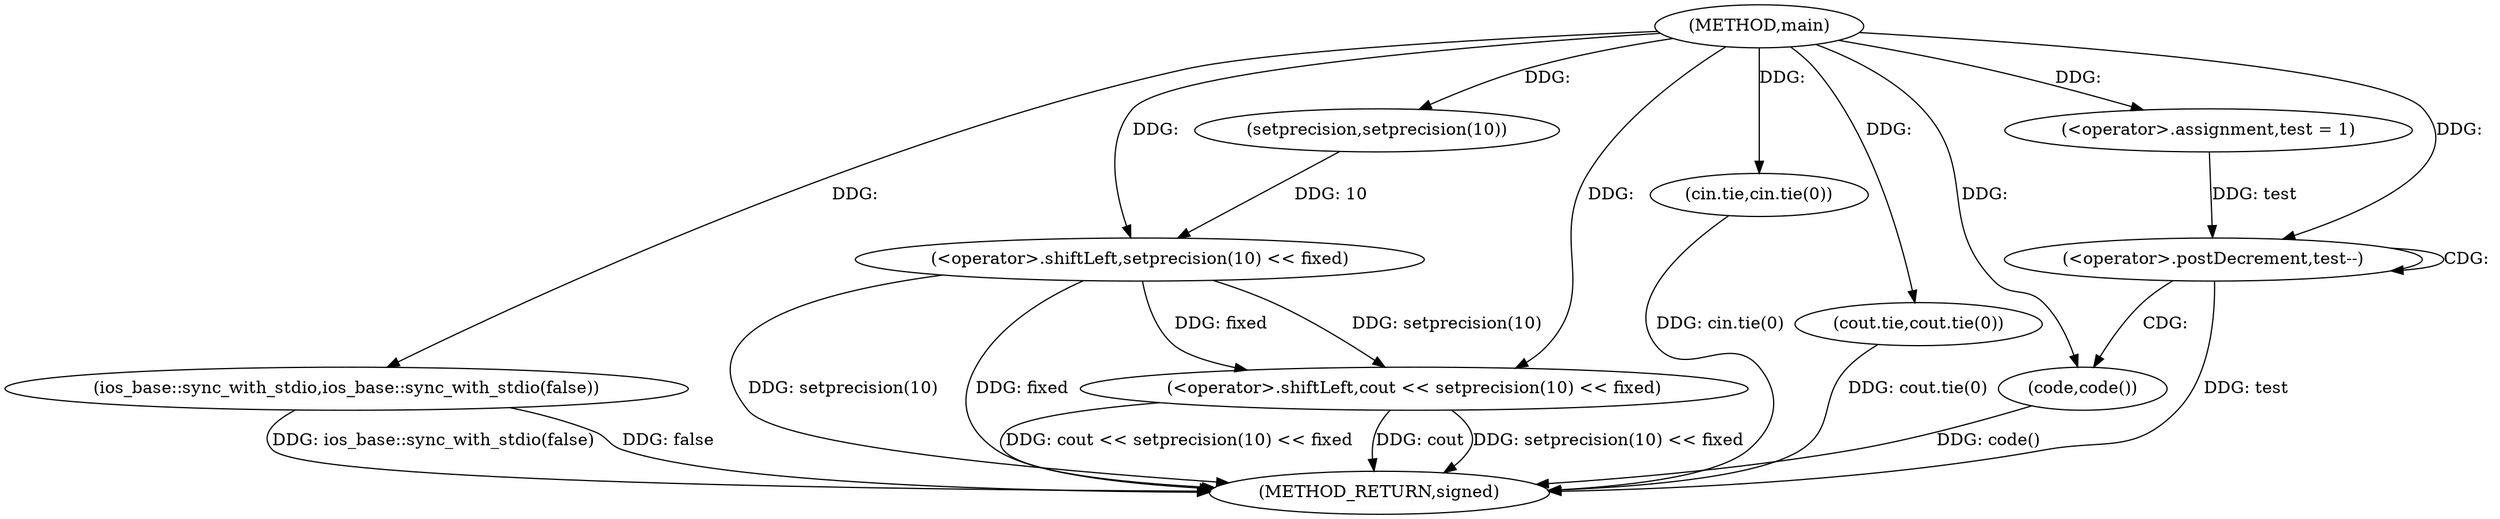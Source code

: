 digraph "main" {  
"1000209" [label = "(METHOD,main)" ]
"1000233" [label = "(METHOD_RETURN,signed)" ]
"1000212" [label = "(<operator>.assignment,test = 1)" ]
"1000215" [label = "(ios_base::sync_with_stdio,ios_base::sync_with_stdio(false))" ]
"1000222" [label = "(<operator>.shiftLeft,cout << setprecision(10) << fixed)" ]
"1000218" [label = "(cin.tie,cin.tie(0))" ]
"1000220" [label = "(cout.tie,cout.tie(0))" ]
"1000230" [label = "(<operator>.postDecrement,test--)" ]
"1000232" [label = "(code,code())" ]
"1000224" [label = "(<operator>.shiftLeft,setprecision(10) << fixed)" ]
"1000225" [label = "(setprecision,setprecision(10))" ]
  "1000215" -> "1000233"  [ label = "DDG: ios_base::sync_with_stdio(false)"] 
  "1000218" -> "1000233"  [ label = "DDG: cin.tie(0)"] 
  "1000220" -> "1000233"  [ label = "DDG: cout.tie(0)"] 
  "1000224" -> "1000233"  [ label = "DDG: setprecision(10)"] 
  "1000222" -> "1000233"  [ label = "DDG: setprecision(10) << fixed"] 
  "1000222" -> "1000233"  [ label = "DDG: cout << setprecision(10) << fixed"] 
  "1000230" -> "1000233"  [ label = "DDG: test"] 
  "1000232" -> "1000233"  [ label = "DDG: code()"] 
  "1000224" -> "1000233"  [ label = "DDG: fixed"] 
  "1000215" -> "1000233"  [ label = "DDG: false"] 
  "1000222" -> "1000233"  [ label = "DDG: cout"] 
  "1000209" -> "1000212"  [ label = "DDG: "] 
  "1000209" -> "1000215"  [ label = "DDG: "] 
  "1000209" -> "1000222"  [ label = "DDG: "] 
  "1000224" -> "1000222"  [ label = "DDG: setprecision(10)"] 
  "1000224" -> "1000222"  [ label = "DDG: fixed"] 
  "1000209" -> "1000232"  [ label = "DDG: "] 
  "1000209" -> "1000218"  [ label = "DDG: "] 
  "1000209" -> "1000220"  [ label = "DDG: "] 
  "1000225" -> "1000224"  [ label = "DDG: 10"] 
  "1000209" -> "1000224"  [ label = "DDG: "] 
  "1000212" -> "1000230"  [ label = "DDG: test"] 
  "1000209" -> "1000230"  [ label = "DDG: "] 
  "1000209" -> "1000225"  [ label = "DDG: "] 
  "1000230" -> "1000230"  [ label = "CDG: "] 
  "1000230" -> "1000232"  [ label = "CDG: "] 
}
